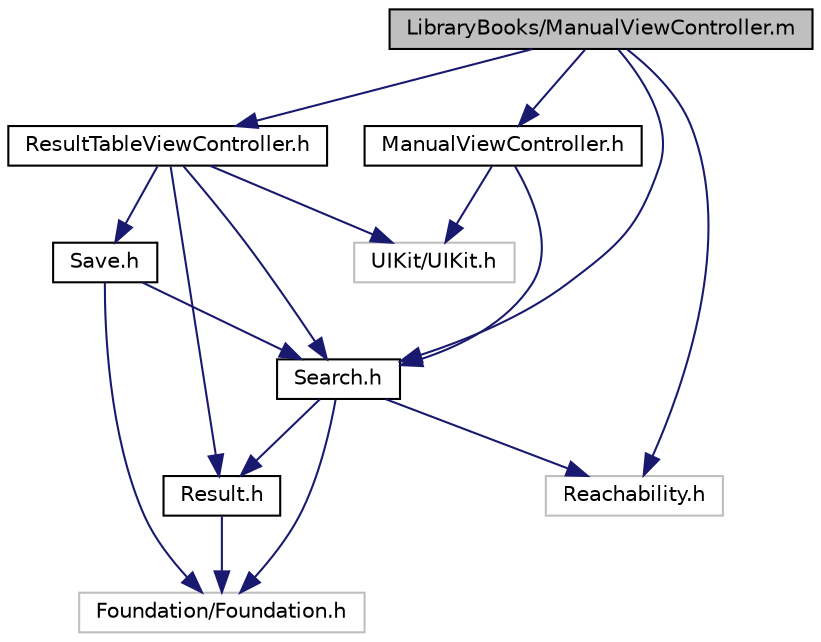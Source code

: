 digraph "LibraryBooks/ManualViewController.m"
{
  edge [fontname="Helvetica",fontsize="10",labelfontname="Helvetica",labelfontsize="10"];
  node [fontname="Helvetica",fontsize="10",shape=record];
  Node1 [label="LibraryBooks/ManualViewController.m",height=0.2,width=0.4,color="black", fillcolor="grey75", style="filled", fontcolor="black"];
  Node1 -> Node2 [color="midnightblue",fontsize="10",style="solid"];
  Node2 [label="ManualViewController.h",height=0.2,width=0.4,color="black", fillcolor="white", style="filled",URL="$_manual_view_controller_8h.html"];
  Node2 -> Node3 [color="midnightblue",fontsize="10",style="solid"];
  Node3 [label="UIKit/UIKit.h",height=0.2,width=0.4,color="grey75", fillcolor="white", style="filled"];
  Node2 -> Node4 [color="midnightblue",fontsize="10",style="solid"];
  Node4 [label="Search.h",height=0.2,width=0.4,color="black", fillcolor="white", style="filled",URL="$_search_8h.html"];
  Node4 -> Node5 [color="midnightblue",fontsize="10",style="solid"];
  Node5 [label="Foundation/Foundation.h",height=0.2,width=0.4,color="grey75", fillcolor="white", style="filled"];
  Node4 -> Node6 [color="midnightblue",fontsize="10",style="solid"];
  Node6 [label="Result.h",height=0.2,width=0.4,color="black", fillcolor="white", style="filled",URL="$_result_8h.html"];
  Node6 -> Node5 [color="midnightblue",fontsize="10",style="solid"];
  Node4 -> Node7 [color="midnightblue",fontsize="10",style="solid"];
  Node7 [label="Reachability.h",height=0.2,width=0.4,color="grey75", fillcolor="white", style="filled"];
  Node1 -> Node8 [color="midnightblue",fontsize="10",style="solid"];
  Node8 [label="ResultTableViewController.h",height=0.2,width=0.4,color="black", fillcolor="white", style="filled",URL="$_result_table_view_controller_8h.html"];
  Node8 -> Node3 [color="midnightblue",fontsize="10",style="solid"];
  Node8 -> Node6 [color="midnightblue",fontsize="10",style="solid"];
  Node8 -> Node4 [color="midnightblue",fontsize="10",style="solid"];
  Node8 -> Node9 [color="midnightblue",fontsize="10",style="solid"];
  Node9 [label="Save.h",height=0.2,width=0.4,color="black", fillcolor="white", style="filled",URL="$_save_8h.html"];
  Node9 -> Node5 [color="midnightblue",fontsize="10",style="solid"];
  Node9 -> Node4 [color="midnightblue",fontsize="10",style="solid"];
  Node1 -> Node4 [color="midnightblue",fontsize="10",style="solid"];
  Node1 -> Node7 [color="midnightblue",fontsize="10",style="solid"];
}
